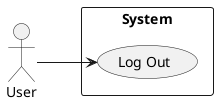 @startuml


actor "User"

left to right direction
rectangle "System"{

    "User" --> (Log Out)

}

@enduml
